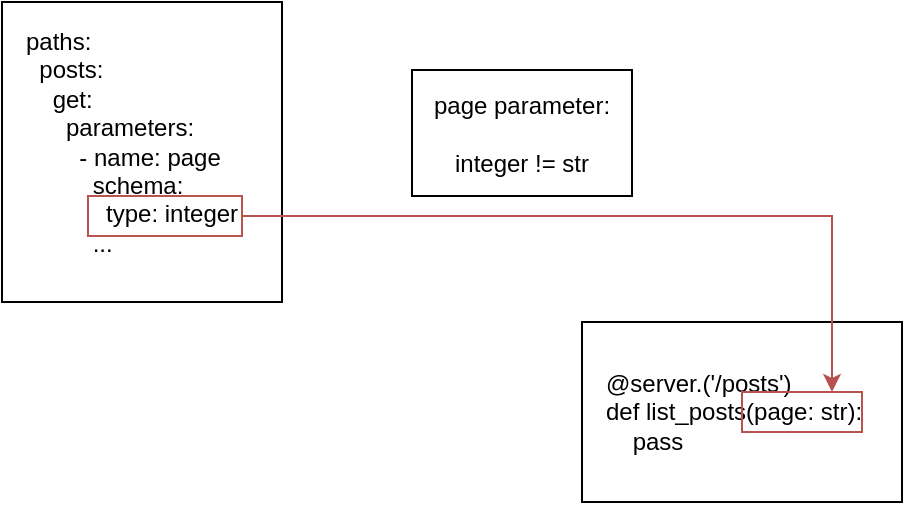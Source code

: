 <mxfile version="21.1.2" type="github" pages="4">
  <diagram name="drift" id="WxVn4FK3oKeByT_McGPp">
    <mxGraphModel dx="1147" dy="637" grid="1" gridSize="10" guides="1" tooltips="1" connect="1" arrows="1" fold="1" page="1" pageScale="1" pageWidth="850" pageHeight="1100" math="0" shadow="0">
      <root>
        <mxCell id="0" />
        <mxCell id="1" parent="0" />
        <mxCell id="cQ4X8xgBCTPwybj78X8C-2" value="" style="rounded=0;whiteSpace=wrap;html=1;" vertex="1" parent="1">
          <mxGeometry x="400" y="210" width="160" height="90" as="geometry" />
        </mxCell>
        <mxCell id="cQ4X8xgBCTPwybj78X8C-3" value="" style="rounded=0;whiteSpace=wrap;html=1;" vertex="1" parent="1">
          <mxGeometry x="110" y="50" width="140" height="150" as="geometry" />
        </mxCell>
        <mxCell id="cQ4X8xgBCTPwybj78X8C-4" value="@server.(&#39;/posts&#39;)&lt;br&gt;def list_posts(page: str):&lt;br&gt;&amp;nbsp; &amp;nbsp; pass" style="rounded=0;whiteSpace=wrap;html=1;align=left;strokeColor=none;" vertex="1" parent="1">
          <mxGeometry x="410" y="220" width="140" height="70" as="geometry" />
        </mxCell>
        <mxCell id="cQ4X8xgBCTPwybj78X8C-5" value="paths:&lt;br&gt;&amp;nbsp; posts:&lt;br&gt;&amp;nbsp; &amp;nbsp; get:&lt;br&gt;&amp;nbsp; &amp;nbsp; &amp;nbsp; parameters:&lt;br&gt;&amp;nbsp; &amp;nbsp; &amp;nbsp; &amp;nbsp; - name: page&lt;br&gt;&amp;nbsp; &amp;nbsp; &amp;nbsp; &amp;nbsp; &amp;nbsp; schema:&lt;br&gt;&amp;nbsp; &amp;nbsp; &amp;nbsp; &amp;nbsp; &amp;nbsp; &amp;nbsp; type: integer&lt;br&gt;&amp;nbsp; &amp;nbsp; &amp;nbsp; &amp;nbsp; &amp;nbsp; ..." style="rounded=0;whiteSpace=wrap;html=1;align=left;strokeColor=none;" vertex="1" parent="1">
          <mxGeometry x="120" y="60" width="110" height="120" as="geometry" />
        </mxCell>
        <mxCell id="cQ4X8xgBCTPwybj78X8C-8" style="edgeStyle=orthogonalEdgeStyle;rounded=0;orthogonalLoop=1;jettySize=auto;html=1;entryX=0.75;entryY=0;entryDx=0;entryDy=0;fillColor=#f8cecc;strokeColor=#b85450;" edge="1" parent="1" source="cQ4X8xgBCTPwybj78X8C-6" target="cQ4X8xgBCTPwybj78X8C-7">
          <mxGeometry relative="1" as="geometry" />
        </mxCell>
        <mxCell id="cQ4X8xgBCTPwybj78X8C-6" value="" style="rounded=0;whiteSpace=wrap;html=1;fillColor=none;strokeColor=#b85450;" vertex="1" parent="1">
          <mxGeometry x="153" y="147" width="77" height="20" as="geometry" />
        </mxCell>
        <mxCell id="cQ4X8xgBCTPwybj78X8C-7" value="" style="rounded=0;whiteSpace=wrap;html=1;fillColor=none;strokeColor=#b85450;" vertex="1" parent="1">
          <mxGeometry x="480" y="245" width="60" height="20" as="geometry" />
        </mxCell>
        <mxCell id="cQ4X8xgBCTPwybj78X8C-9" value="page parameter:&lt;br&gt;&lt;br&gt;integer != str" style="rounded=0;whiteSpace=wrap;html=1;" vertex="1" parent="1">
          <mxGeometry x="315" y="84" width="110" height="63" as="geometry" />
        </mxCell>
      </root>
    </mxGraphModel>
  </diagram>
  <diagram id="HzsRAFgW7_tjbL27gF43" name="manual code review">
    <mxGraphModel dx="1147" dy="637" grid="1" gridSize="10" guides="1" tooltips="1" connect="1" arrows="1" fold="1" page="1" pageScale="1" pageWidth="850" pageHeight="1100" math="0" shadow="0">
      <root>
        <mxCell id="0" />
        <mxCell id="1" parent="0" />
        <mxCell id="HJGuOb-ne-BgyET0MUCP-9" value="" style="rounded=0;whiteSpace=wrap;html=1;" vertex="1" parent="1">
          <mxGeometry x="410" y="130" width="210" height="140" as="geometry" />
        </mxCell>
        <mxCell id="HJGuOb-ne-BgyET0MUCP-1" value="" style="shape=actor;whiteSpace=wrap;html=1;" vertex="1" parent="1">
          <mxGeometry x="150" y="210" width="30" height="40" as="geometry" />
        </mxCell>
        <mxCell id="HJGuOb-ne-BgyET0MUCP-2" value="" style="sketch=0;aspect=fixed;pointerEvents=1;shadow=0;dashed=0;html=1;strokeColor=none;labelPosition=center;verticalLabelPosition=bottom;verticalAlign=top;align=center;fillColor=#00188D;shape=mxgraph.azure.laptop" vertex="1" parent="1">
          <mxGeometry x="200" y="200" width="50" height="30" as="geometry" />
        </mxCell>
        <mxCell id="HJGuOb-ne-BgyET0MUCP-4" value="" style="shape=image;html=1;verticalAlign=top;verticalLabelPosition=bottom;labelBackgroundColor=#ffffff;imageAspect=0;aspect=fixed;image=https://cdn4.iconfinder.com/data/icons/ionicons/512/icon-social-github-128.png" vertex="1" parent="1">
          <mxGeometry x="415" y="140" width="20" height="20" as="geometry" />
        </mxCell>
        <mxCell id="HJGuOb-ne-BgyET0MUCP-5" value="" style="shape=image;html=1;verticalAlign=top;verticalLabelPosition=bottom;labelBackgroundColor=#ffffff;imageAspect=0;aspect=fixed;image=https://cdn0.iconfinder.com/data/icons/phosphor-bold-vol-3-1/256/git-pull-request-duotone-128.png" vertex="1" parent="1">
          <mxGeometry x="310" y="190" width="40" height="40" as="geometry" />
        </mxCell>
        <mxCell id="HJGuOb-ne-BgyET0MUCP-6" value="" style="sketch=0;aspect=fixed;pointerEvents=1;shadow=0;dashed=0;html=1;strokeColor=none;labelPosition=center;verticalLabelPosition=bottom;verticalAlign=top;align=center;fillColor=#00188D;shape=mxgraph.mscae.enterprise.code_file" vertex="1" parent="1">
          <mxGeometry x="435" y="175" width="49" height="50" as="geometry" />
        </mxCell>
        <mxCell id="HJGuOb-ne-BgyET0MUCP-8" value="" style="shape=image;html=1;verticalAlign=top;verticalLabelPosition=bottom;labelBackgroundColor=#ffffff;imageAspect=0;aspect=fixed;image=https://cdn1.iconfinder.com/data/icons/bootstrap-vol-3/16/filetype-yml-128.png" vertex="1" parent="1">
          <mxGeometry x="540" y="172.5" width="55" height="55" as="geometry" />
        </mxCell>
        <mxCell id="HJGuOb-ne-BgyET0MUCP-13" style="edgeStyle=orthogonalEdgeStyle;rounded=0;orthogonalLoop=1;jettySize=auto;html=1;entryX=0.5;entryY=1;entryDx=0;entryDy=0;" edge="1" parent="1" source="HJGuOb-ne-BgyET0MUCP-10" target="HJGuOb-ne-BgyET0MUCP-9">
          <mxGeometry relative="1" as="geometry" />
        </mxCell>
        <mxCell id="HJGuOb-ne-BgyET0MUCP-10" value="" style="shape=actor;whiteSpace=wrap;html=1;" vertex="1" parent="1">
          <mxGeometry x="700" y="290" width="30" height="40" as="geometry" />
        </mxCell>
        <mxCell id="HJGuOb-ne-BgyET0MUCP-11" value="" style="shape=flexArrow;endArrow=classic;html=1;rounded=0;" edge="1" parent="1">
          <mxGeometry width="50" height="50" relative="1" as="geometry">
            <mxPoint x="270" y="214.6" as="sourcePoint" />
            <mxPoint x="300" y="214.6" as="targetPoint" />
          </mxGeometry>
        </mxCell>
        <mxCell id="HJGuOb-ne-BgyET0MUCP-12" value="" style="shape=flexArrow;endArrow=classic;html=1;rounded=0;" edge="1" parent="1">
          <mxGeometry width="50" height="50" relative="1" as="geometry">
            <mxPoint x="363" y="214.6" as="sourcePoint" />
            <mxPoint x="393" y="214.6" as="targetPoint" />
          </mxGeometry>
        </mxCell>
        <mxCell id="HJGuOb-ne-BgyET0MUCP-16" value="Reviewer checks the new changes comply with the API specification" style="text;html=1;strokeColor=none;fillColor=none;align=center;verticalAlign=middle;whiteSpace=wrap;rounded=0;" vertex="1" parent="1">
          <mxGeometry x="612.5" y="340" width="205" height="30" as="geometry" />
        </mxCell>
        <mxCell id="KjNA7RZ3dok5IDdQDr15-1" value="" style="shape=flexArrow;endArrow=classic;startArrow=classic;html=1;rounded=0;width=5.333;endSize=3;endWidth=10.222;startWidth=10.222;startSize=3.667;" edge="1" parent="1">
          <mxGeometry width="100" height="100" relative="1" as="geometry">
            <mxPoint x="490" y="199.6" as="sourcePoint" />
            <mxPoint x="540" y="199.6" as="targetPoint" />
          </mxGeometry>
        </mxCell>
        <mxCell id="oCuQPnSSLkRFOLWiaQ-Y-1" value="Developer makes changes to the API and raises a pull request" style="text;html=1;strokeColor=none;fillColor=none;align=center;verticalAlign=middle;whiteSpace=wrap;rounded=0;" vertex="1" parent="1">
          <mxGeometry x="97.5" y="252" width="135" height="48" as="geometry" />
        </mxCell>
      </root>
    </mxGraphModel>
  </diagram>
  <diagram id="0hwEqMquyXrHtvXieHdE" name="manual qa">
    <mxGraphModel dx="1147" dy="637" grid="1" gridSize="10" guides="1" tooltips="1" connect="1" arrows="1" fold="1" page="1" pageScale="1" pageWidth="850" pageHeight="1100" math="0" shadow="0">
      <root>
        <mxCell id="0" />
        <mxCell id="1" parent="0" />
        <mxCell id="svqhWWxXV18wwjNMfHiU-9" style="edgeStyle=orthogonalEdgeStyle;rounded=0;orthogonalLoop=1;jettySize=auto;html=1;entryX=0.5;entryY=0;entryDx=0;entryDy=0;" edge="1" parent="1" source="svqhWWxXV18wwjNMfHiU-4" target="svqhWWxXV18wwjNMfHiU-1">
          <mxGeometry relative="1" as="geometry" />
        </mxCell>
        <mxCell id="svqhWWxXV18wwjNMfHiU-4" value="" style="rounded=0;whiteSpace=wrap;html=1;" vertex="1" parent="1">
          <mxGeometry x="250" y="140" width="140" height="110" as="geometry" />
        </mxCell>
        <mxCell id="svqhWWxXV18wwjNMfHiU-1" value="Staging environment" style="image;aspect=fixed;perimeter=ellipsePerimeter;html=1;align=center;shadow=0;dashed=0;spacingTop=3;image=img/lib/active_directory/generic_server.svg;" vertex="1" parent="1">
          <mxGeometry x="450" y="300" width="28.0" height="50" as="geometry" />
        </mxCell>
        <mxCell id="svqhWWxXV18wwjNMfHiU-7" style="edgeStyle=orthogonalEdgeStyle;rounded=0;orthogonalLoop=1;jettySize=auto;html=1;entryX=0;entryY=0.5;entryDx=0;entryDy=0;" edge="1" parent="1" source="svqhWWxXV18wwjNMfHiU-2" target="svqhWWxXV18wwjNMfHiU-4">
          <mxGeometry relative="1" as="geometry" />
        </mxCell>
        <mxCell id="svqhWWxXV18wwjNMfHiU-2" value="" style="sketch=0;aspect=fixed;pointerEvents=1;shadow=0;dashed=0;html=1;strokeColor=none;labelPosition=center;verticalLabelPosition=bottom;verticalAlign=top;align=center;fillColor=#00188D;shape=mxgraph.azure.laptop" vertex="1" parent="1">
          <mxGeometry x="130" y="240" width="50" height="30" as="geometry" />
        </mxCell>
        <mxCell id="svqhWWxXV18wwjNMfHiU-3" value="" style="shape=image;html=1;verticalAlign=top;verticalLabelPosition=bottom;labelBackgroundColor=#ffffff;imageAspect=0;aspect=fixed;image=https://cdn4.iconfinder.com/data/icons/ionicons/512/icon-social-github-128.png" vertex="1" parent="1">
          <mxGeometry x="260" y="150" width="30" height="30" as="geometry" />
        </mxCell>
        <mxCell id="svqhWWxXV18wwjNMfHiU-6" value="" style="sketch=0;aspect=fixed;pointerEvents=1;shadow=0;dashed=0;html=1;strokeColor=none;labelPosition=center;verticalLabelPosition=bottom;verticalAlign=top;align=center;fillColor=#00188D;shape=mxgraph.mscae.enterprise.code_file" vertex="1" parent="1">
          <mxGeometry x="310" y="170" width="49" height="50" as="geometry" />
        </mxCell>
        <mxCell id="DJqCFbCPjnd2V0Nnkgsd-5" style="edgeStyle=orthogonalEdgeStyle;rounded=0;orthogonalLoop=1;jettySize=auto;html=1;entryX=1;entryY=0.5;entryDx=0;entryDy=0;" edge="1" parent="1" source="3AIyCQaHqtv-nq-kCl0s-1" target="svqhWWxXV18wwjNMfHiU-1">
          <mxGeometry relative="1" as="geometry" />
        </mxCell>
        <mxCell id="3AIyCQaHqtv-nq-kCl0s-1" value="" style="shape=actor;whiteSpace=wrap;html=1;" vertex="1" parent="1">
          <mxGeometry x="625" y="200" width="30" height="40" as="geometry" />
        </mxCell>
        <mxCell id="3AIyCQaHqtv-nq-kCl0s-2" value="" style="sketch=0;aspect=fixed;pointerEvents=1;shadow=0;dashed=0;html=1;strokeColor=none;labelPosition=center;verticalLabelPosition=bottom;verticalAlign=top;align=center;fillColor=#00188D;shape=mxgraph.azure.laptop" vertex="1" parent="1">
          <mxGeometry x="675" y="190" width="50" height="30" as="geometry" />
        </mxCell>
        <mxCell id="3AIyCQaHqtv-nq-kCl0s-3" value="QA tester verifies the new changes work" style="text;html=1;strokeColor=none;fillColor=none;align=center;verticalAlign=middle;whiteSpace=wrap;rounded=0;" vertex="1" parent="1">
          <mxGeometry x="580" y="250" width="120" height="30" as="geometry" />
        </mxCell>
        <mxCell id="DJqCFbCPjnd2V0Nnkgsd-1" value="" style="shape=image;html=1;verticalAlign=top;verticalLabelPosition=bottom;labelBackgroundColor=#ffffff;imageAspect=0;aspect=fixed;image=https://cdn1.iconfinder.com/data/icons/bootstrap-vol-3/16/filetype-yml-128.png" vertex="1" parent="1">
          <mxGeometry x="710" y="250" width="30" height="30" as="geometry" />
        </mxCell>
        <mxCell id="DJqCFbCPjnd2V0Nnkgsd-2" value="Developer makes changes to the API" style="text;html=1;strokeColor=none;fillColor=none;align=center;verticalAlign=middle;whiteSpace=wrap;rounded=0;" vertex="1" parent="1">
          <mxGeometry x="95" y="280" width="120" height="30" as="geometry" />
        </mxCell>
        <mxCell id="DJqCFbCPjnd2V0Nnkgsd-3" value="API changes are deployed to staging environment" style="text;html=1;strokeColor=none;fillColor=none;align=center;verticalAlign=middle;whiteSpace=wrap;rounded=0;" vertex="1" parent="1">
          <mxGeometry x="400" y="160" width="150" height="30" as="geometry" />
        </mxCell>
      </root>
    </mxGraphModel>
  </diagram>
  <diagram id="g88MoeQRoGqL9zDPxOdZ" name="fuzzy testing">
    <mxGraphModel dx="956" dy="531" grid="1" gridSize="10" guides="1" tooltips="1" connect="1" arrows="1" fold="1" page="1" pageScale="1" pageWidth="850" pageHeight="1100" math="0" shadow="0">
      <root>
        <mxCell id="0" />
        <mxCell id="1" parent="0" />
        <mxCell id="gQ21fvB_Q01tpDpYvfLB-1" value="" style="rounded=0;whiteSpace=wrap;html=1;" vertex="1" parent="1">
          <mxGeometry x="410" y="130" width="210" height="210" as="geometry" />
        </mxCell>
        <mxCell id="gQ21fvB_Q01tpDpYvfLB-2" value="" style="shape=actor;whiteSpace=wrap;html=1;" vertex="1" parent="1">
          <mxGeometry x="150" y="210" width="30" height="40" as="geometry" />
        </mxCell>
        <mxCell id="gQ21fvB_Q01tpDpYvfLB-3" value="" style="sketch=0;aspect=fixed;pointerEvents=1;shadow=0;dashed=0;html=1;strokeColor=none;labelPosition=center;verticalLabelPosition=bottom;verticalAlign=top;align=center;fillColor=#00188D;shape=mxgraph.azure.laptop" vertex="1" parent="1">
          <mxGeometry x="200" y="200" width="50" height="30" as="geometry" />
        </mxCell>
        <mxCell id="gQ21fvB_Q01tpDpYvfLB-4" value="" style="shape=image;html=1;verticalAlign=top;verticalLabelPosition=bottom;labelBackgroundColor=#ffffff;imageAspect=0;aspect=fixed;image=https://cdn4.iconfinder.com/data/icons/ionicons/512/icon-social-github-128.png" vertex="1" parent="1">
          <mxGeometry x="415" y="140" width="20" height="20" as="geometry" />
        </mxCell>
        <mxCell id="gQ21fvB_Q01tpDpYvfLB-5" value="" style="shape=image;html=1;verticalAlign=top;verticalLabelPosition=bottom;labelBackgroundColor=#ffffff;imageAspect=0;aspect=fixed;image=https://cdn0.iconfinder.com/data/icons/phosphor-bold-vol-3-1/256/git-pull-request-duotone-128.png" vertex="1" parent="1">
          <mxGeometry x="310" y="190" width="40" height="40" as="geometry" />
        </mxCell>
        <mxCell id="gQ21fvB_Q01tpDpYvfLB-6" value="" style="sketch=0;aspect=fixed;pointerEvents=1;shadow=0;dashed=0;html=1;strokeColor=none;labelPosition=center;verticalLabelPosition=bottom;verticalAlign=top;align=center;fillColor=#00188D;shape=mxgraph.mscae.enterprise.code_file" vertex="1" parent="1">
          <mxGeometry x="435" y="175" width="49" height="50" as="geometry" />
        </mxCell>
        <mxCell id="gQ21fvB_Q01tpDpYvfLB-19" style="edgeStyle=orthogonalEdgeStyle;rounded=0;orthogonalLoop=1;jettySize=auto;html=1;entryX=1;entryY=0.75;entryDx=0;entryDy=0;" edge="1" parent="1" source="gQ21fvB_Q01tpDpYvfLB-7" target="gQ21fvB_Q01tpDpYvfLB-17">
          <mxGeometry relative="1" as="geometry" />
        </mxCell>
        <mxCell id="gQ21fvB_Q01tpDpYvfLB-7" value="" style="shape=image;html=1;verticalAlign=top;verticalLabelPosition=bottom;labelBackgroundColor=#ffffff;imageAspect=0;aspect=fixed;image=https://cdn1.iconfinder.com/data/icons/bootstrap-vol-3/16/filetype-yml-128.png" vertex="1" parent="1">
          <mxGeometry x="540" y="172.5" width="55" height="55" as="geometry" />
        </mxCell>
        <mxCell id="gQ21fvB_Q01tpDpYvfLB-10" value="" style="shape=flexArrow;endArrow=classic;html=1;rounded=0;" edge="1" parent="1">
          <mxGeometry width="50" height="50" relative="1" as="geometry">
            <mxPoint x="270" y="214.6" as="sourcePoint" />
            <mxPoint x="300" y="214.6" as="targetPoint" />
          </mxGeometry>
        </mxCell>
        <mxCell id="gQ21fvB_Q01tpDpYvfLB-11" value="" style="shape=flexArrow;endArrow=classic;html=1;rounded=0;" edge="1" parent="1">
          <mxGeometry width="50" height="50" relative="1" as="geometry">
            <mxPoint x="363" y="214.6" as="sourcePoint" />
            <mxPoint x="393" y="214.6" as="targetPoint" />
          </mxGeometry>
        </mxCell>
        <mxCell id="gQ21fvB_Q01tpDpYvfLB-12" value="Developer makes changes to the API and raises a pull request" style="text;html=1;strokeColor=none;fillColor=none;align=center;verticalAlign=middle;whiteSpace=wrap;rounded=0;" vertex="1" parent="1">
          <mxGeometry x="97.5" y="252" width="135" height="48" as="geometry" />
        </mxCell>
        <mxCell id="gQ21fvB_Q01tpDpYvfLB-14" value="" style="shape=flexArrow;endArrow=classic;startArrow=classic;html=1;rounded=0;width=5.333;endSize=3;endWidth=10.222;startWidth=10.222;startSize=3.667;" edge="1" parent="1">
          <mxGeometry width="100" height="100" relative="1" as="geometry">
            <mxPoint x="490" y="199.6" as="sourcePoint" />
            <mxPoint x="540" y="199.6" as="targetPoint" />
          </mxGeometry>
        </mxCell>
        <mxCell id="gQ21fvB_Q01tpDpYvfLB-18" style="edgeStyle=orthogonalEdgeStyle;rounded=0;orthogonalLoop=1;jettySize=auto;html=1;entryX=0.5;entryY=1;entryDx=0;entryDy=0;entryPerimeter=0;" edge="1" parent="1" source="gQ21fvB_Q01tpDpYvfLB-15" target="gQ21fvB_Q01tpDpYvfLB-6">
          <mxGeometry relative="1" as="geometry" />
        </mxCell>
        <mxCell id="gQ21fvB_Q01tpDpYvfLB-15" value="" style="rounded=0;whiteSpace=wrap;html=1;" vertex="1" parent="1">
          <mxGeometry x="455" y="267" width="120" height="60" as="geometry" />
        </mxCell>
        <mxCell id="gQ21fvB_Q01tpDpYvfLB-16" value="" style="shape=image;html=1;verticalAlign=top;verticalLabelPosition=bottom;labelBackgroundColor=#ffffff;imageAspect=0;aspect=fixed;image=https://cdn0.iconfinder.com/data/icons/faticons-2/30/wheel4-128.png" vertex="1" parent="1">
          <mxGeometry x="505" y="301" width="20" height="20" as="geometry" />
        </mxCell>
        <mxCell id="gQ21fvB_Q01tpDpYvfLB-17" value="Fuzzy tester" style="text;html=1;strokeColor=none;fillColor=none;align=center;verticalAlign=middle;whiteSpace=wrap;rounded=0;" vertex="1" parent="1">
          <mxGeometry x="458" y="267" width="115" height="30" as="geometry" />
        </mxCell>
      </root>
    </mxGraphModel>
  </diagram>
</mxfile>
